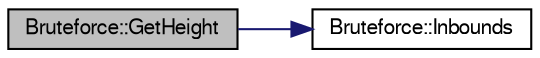 digraph G
{
  bgcolor="transparent";
  edge [fontname="FreeSans",fontsize=10,labelfontname="FreeSans",labelfontsize=10];
  node [fontname="FreeSans",fontsize=10,shape=record];
  rankdir=LR;
  Node1 [label="Bruteforce::GetHeight",height=0.2,width=0.4,color="black", fillcolor="grey75", style="filled" fontcolor="black"];
  Node1 -> Node2 [color="midnightblue",fontsize=10,style="solid"];
  Node2 [label="Bruteforce::Inbounds",height=0.2,width=0.4,color="black",URL="$class_bruteforce.html#2b337f6ef80b5722a09f2e0c381923ff",tooltip="Checks if inbounds."];
}
